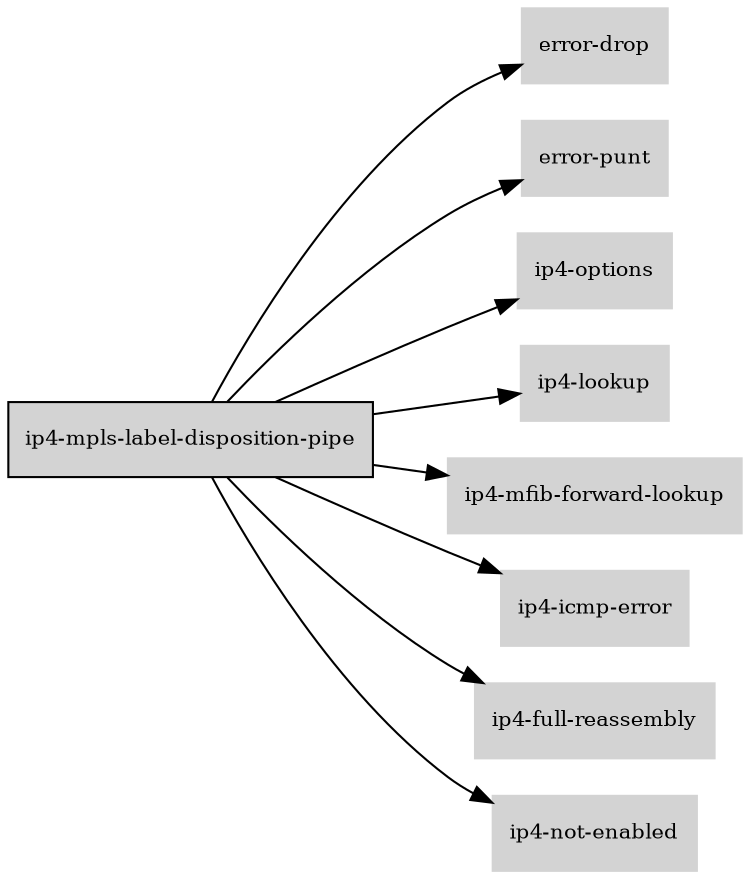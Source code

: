 digraph "ip4_mpls_label_disposition_pipe_subgraph" {
  rankdir=LR;
  node [shape=box, style=filled, fontsize=10, color=lightgray, fontcolor=black, fillcolor=lightgray];
  "ip4-mpls-label-disposition-pipe" [color=black, fontcolor=black, fillcolor=lightgray];
  edge [fontsize=8];
  "ip4-mpls-label-disposition-pipe" -> "error-drop";
  "ip4-mpls-label-disposition-pipe" -> "error-punt";
  "ip4-mpls-label-disposition-pipe" -> "ip4-options";
  "ip4-mpls-label-disposition-pipe" -> "ip4-lookup";
  "ip4-mpls-label-disposition-pipe" -> "ip4-mfib-forward-lookup";
  "ip4-mpls-label-disposition-pipe" -> "ip4-icmp-error";
  "ip4-mpls-label-disposition-pipe" -> "ip4-full-reassembly";
  "ip4-mpls-label-disposition-pipe" -> "ip4-not-enabled";
}
